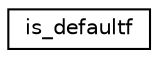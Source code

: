 digraph "Graphical Class Hierarchy"
{
  edge [fontname="Helvetica",fontsize="10",labelfontname="Helvetica",labelfontsize="10"];
  node [fontname="Helvetica",fontsize="10",shape=record];
  rankdir="LR";
  Node0 [label="is_defaultf",height=0.2,width=0.4,color="black", fillcolor="white", style="filled",URL="$structis__defaultf.html"];
}

